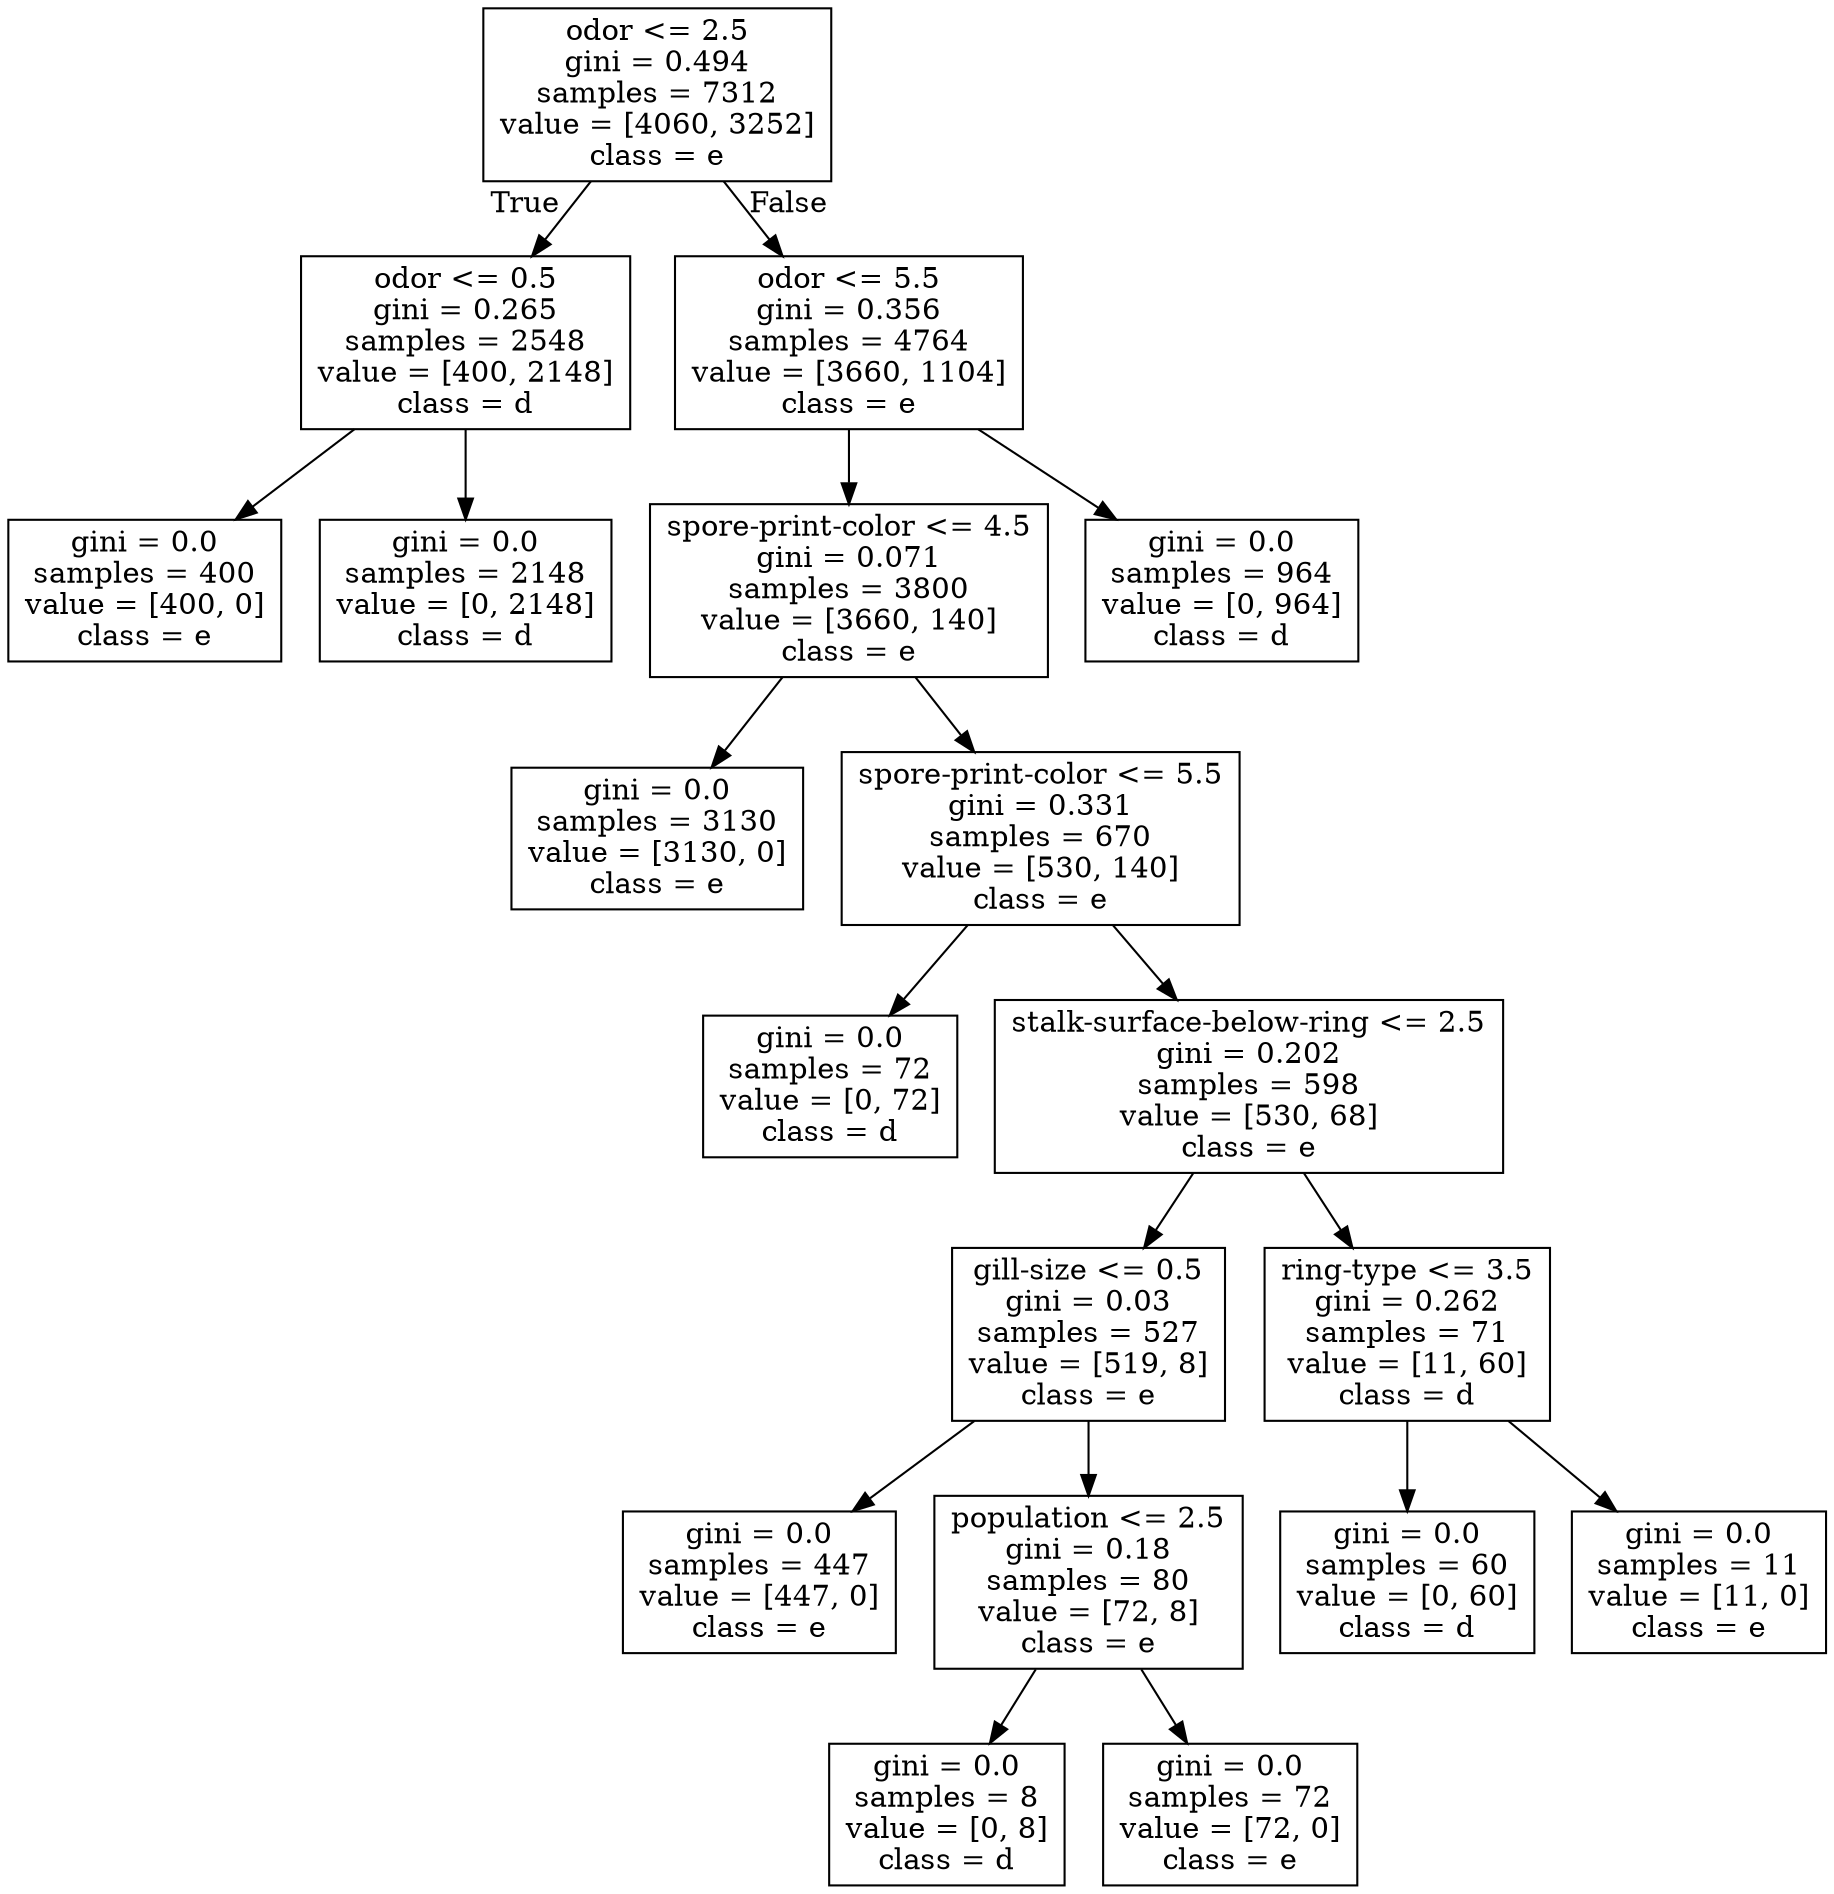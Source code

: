 digraph Tree {
node [shape=box] ;
0 [label="odor <= 2.5\ngini = 0.494\nsamples = 7312\nvalue = [4060, 3252]\nclass = e"] ;
1 [label="odor <= 0.5\ngini = 0.265\nsamples = 2548\nvalue = [400, 2148]\nclass = d"] ;
0 -> 1 [labeldistance=2.5, labelangle=45, headlabel="True"] ;
2 [label="gini = 0.0\nsamples = 400\nvalue = [400, 0]\nclass = e"] ;
1 -> 2 ;
3 [label="gini = 0.0\nsamples = 2148\nvalue = [0, 2148]\nclass = d"] ;
1 -> 3 ;
4 [label="odor <= 5.5\ngini = 0.356\nsamples = 4764\nvalue = [3660, 1104]\nclass = e"] ;
0 -> 4 [labeldistance=2.5, labelangle=-45, headlabel="False"] ;
5 [label="spore-print-color <= 4.5\ngini = 0.071\nsamples = 3800\nvalue = [3660, 140]\nclass = e"] ;
4 -> 5 ;
6 [label="gini = 0.0\nsamples = 3130\nvalue = [3130, 0]\nclass = e"] ;
5 -> 6 ;
7 [label="spore-print-color <= 5.5\ngini = 0.331\nsamples = 670\nvalue = [530, 140]\nclass = e"] ;
5 -> 7 ;
8 [label="gini = 0.0\nsamples = 72\nvalue = [0, 72]\nclass = d"] ;
7 -> 8 ;
9 [label="stalk-surface-below-ring <= 2.5\ngini = 0.202\nsamples = 598\nvalue = [530, 68]\nclass = e"] ;
7 -> 9 ;
10 [label="gill-size <= 0.5\ngini = 0.03\nsamples = 527\nvalue = [519, 8]\nclass = e"] ;
9 -> 10 ;
11 [label="gini = 0.0\nsamples = 447\nvalue = [447, 0]\nclass = e"] ;
10 -> 11 ;
12 [label="population <= 2.5\ngini = 0.18\nsamples = 80\nvalue = [72, 8]\nclass = e"] ;
10 -> 12 ;
13 [label="gini = 0.0\nsamples = 8\nvalue = [0, 8]\nclass = d"] ;
12 -> 13 ;
14 [label="gini = 0.0\nsamples = 72\nvalue = [72, 0]\nclass = e"] ;
12 -> 14 ;
15 [label="ring-type <= 3.5\ngini = 0.262\nsamples = 71\nvalue = [11, 60]\nclass = d"] ;
9 -> 15 ;
16 [label="gini = 0.0\nsamples = 60\nvalue = [0, 60]\nclass = d"] ;
15 -> 16 ;
17 [label="gini = 0.0\nsamples = 11\nvalue = [11, 0]\nclass = e"] ;
15 -> 17 ;
18 [label="gini = 0.0\nsamples = 964\nvalue = [0, 964]\nclass = d"] ;
4 -> 18 ;
}
